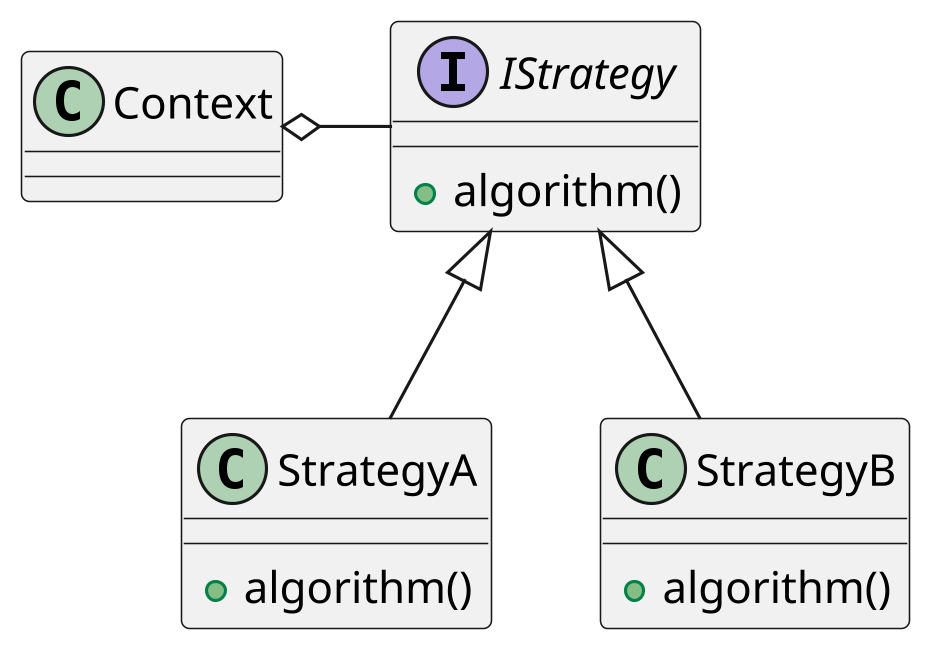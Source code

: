 @startuml
skinparam dpi 300



class Context {
}

interface IStrategy {
    + algorithm()
}

class StrategyA {
    + algorithm()
}

class StrategyB {
    + algorithm()
}


StrategyA -up-|> IStrategy
StrategyB -up-|> IStrategy
Context o-right- IStrategy